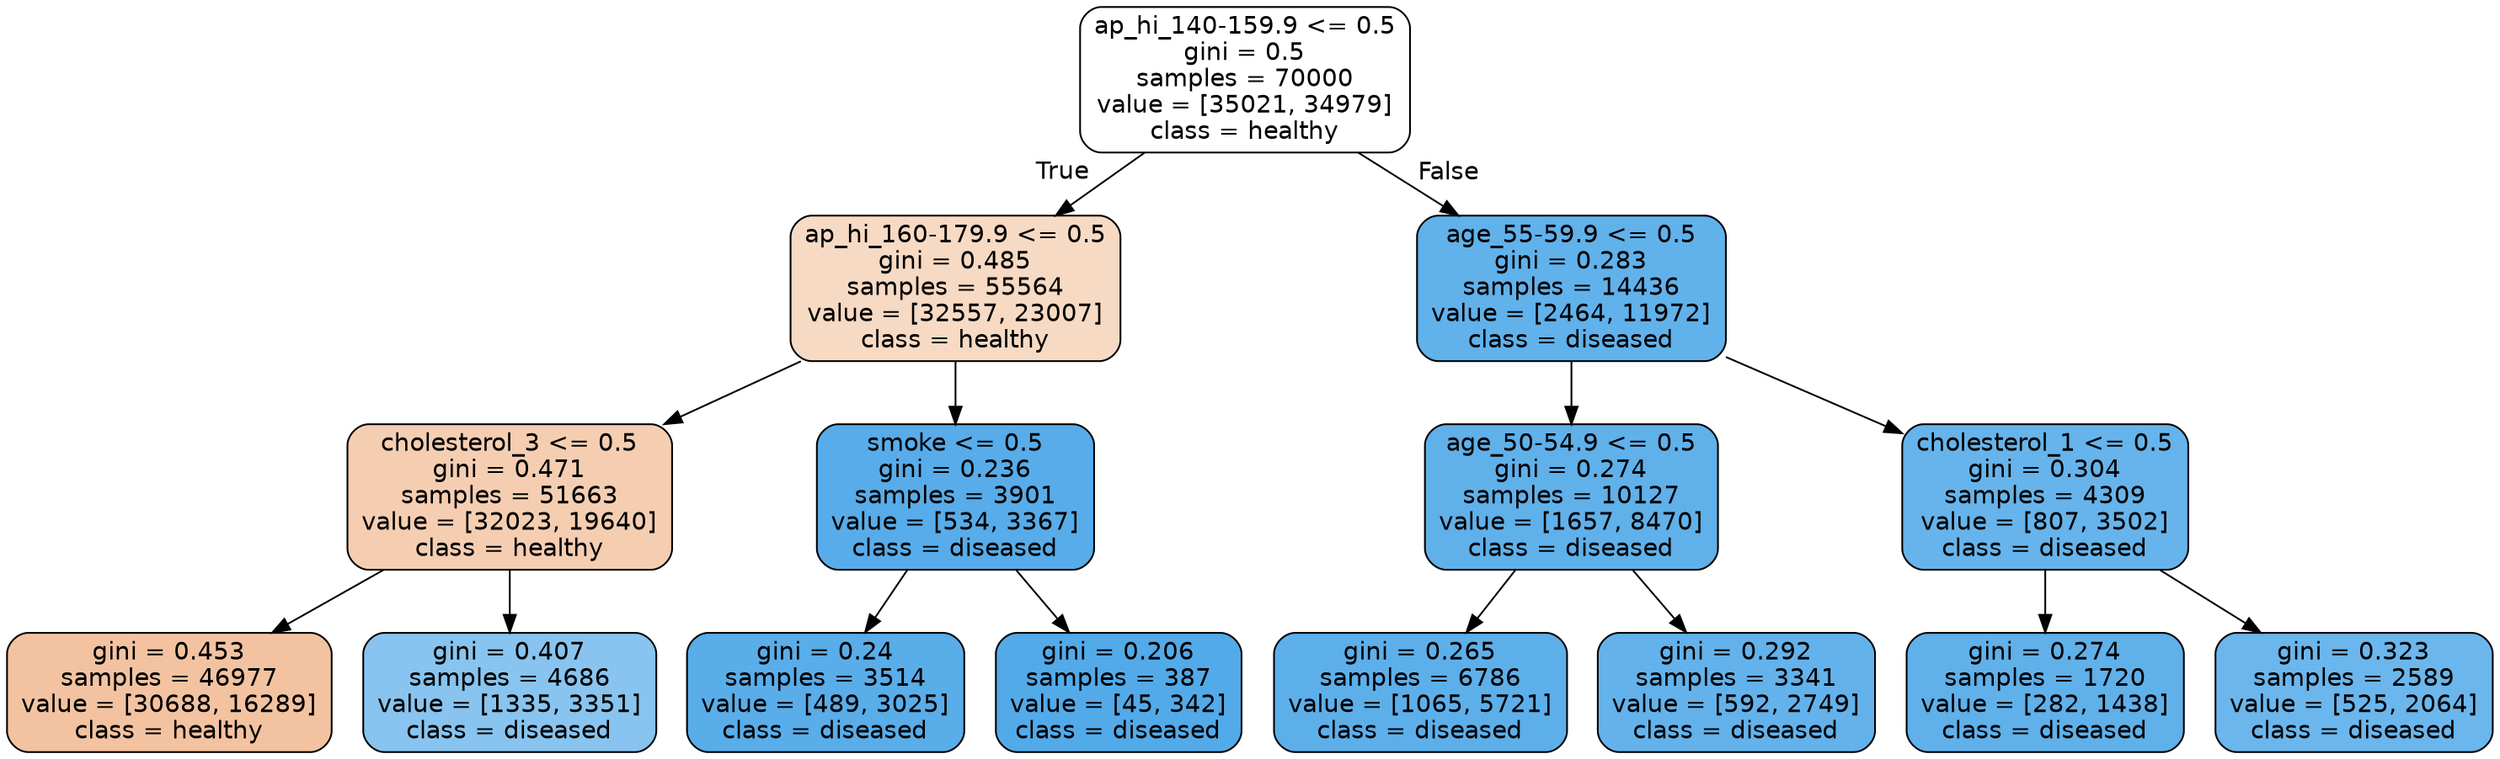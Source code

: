 digraph Tree {
node [shape=box, style="filled, rounded", color="black", fontname=helvetica] ;
edge [fontname=helvetica] ;
0 [label="ap_hi_140-159.9 <= 0.5\ngini = 0.5\nsamples = 70000\nvalue = [35021, 34979]\nclass = healthy", fillcolor="#e5813900"] ;
1 [label="ap_hi_160-179.9 <= 0.5\ngini = 0.485\nsamples = 55564\nvalue = [32557, 23007]\nclass = healthy", fillcolor="#e581394b"] ;
0 -> 1 [labeldistance=2.5, labelangle=45, headlabel="True"] ;
2 [label="cholesterol_3 <= 0.5\ngini = 0.471\nsamples = 51663\nvalue = [32023, 19640]\nclass = healthy", fillcolor="#e5813963"] ;
1 -> 2 ;
3 [label="gini = 0.453\nsamples = 46977\nvalue = [30688, 16289]\nclass = healthy", fillcolor="#e5813978"] ;
2 -> 3 ;
4 [label="gini = 0.407\nsamples = 4686\nvalue = [1335, 3351]\nclass = diseased", fillcolor="#399de599"] ;
2 -> 4 ;
5 [label="smoke <= 0.5\ngini = 0.236\nsamples = 3901\nvalue = [534, 3367]\nclass = diseased", fillcolor="#399de5d7"] ;
1 -> 5 ;
6 [label="gini = 0.24\nsamples = 3514\nvalue = [489, 3025]\nclass = diseased", fillcolor="#399de5d6"] ;
5 -> 6 ;
7 [label="gini = 0.206\nsamples = 387\nvalue = [45, 342]\nclass = diseased", fillcolor="#399de5dd"] ;
5 -> 7 ;
8 [label="age_55-59.9 <= 0.5\ngini = 0.283\nsamples = 14436\nvalue = [2464, 11972]\nclass = diseased", fillcolor="#399de5cb"] ;
0 -> 8 [labeldistance=2.5, labelangle=-45, headlabel="False"] ;
9 [label="age_50-54.9 <= 0.5\ngini = 0.274\nsamples = 10127\nvalue = [1657, 8470]\nclass = diseased", fillcolor="#399de5cd"] ;
8 -> 9 ;
10 [label="gini = 0.265\nsamples = 6786\nvalue = [1065, 5721]\nclass = diseased", fillcolor="#399de5d0"] ;
9 -> 10 ;
11 [label="gini = 0.292\nsamples = 3341\nvalue = [592, 2749]\nclass = diseased", fillcolor="#399de5c8"] ;
9 -> 11 ;
12 [label="cholesterol_1 <= 0.5\ngini = 0.304\nsamples = 4309\nvalue = [807, 3502]\nclass = diseased", fillcolor="#399de5c4"] ;
8 -> 12 ;
13 [label="gini = 0.274\nsamples = 1720\nvalue = [282, 1438]\nclass = diseased", fillcolor="#399de5cd"] ;
12 -> 13 ;
14 [label="gini = 0.323\nsamples = 2589\nvalue = [525, 2064]\nclass = diseased", fillcolor="#399de5be"] ;
12 -> 14 ;
}